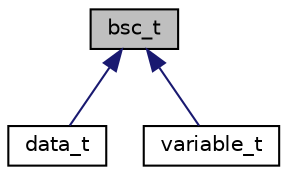 digraph "bsc_t"
{
 // INTERACTIVE_SVG=YES
 // LATEX_PDF_SIZE
  edge [fontname="Helvetica",fontsize="10",labelfontname="Helvetica",labelfontsize="10"];
  node [fontname="Helvetica",fontsize="10",shape=record];
  Node1 [label="bsc_t",height=0.2,width=0.4,color="black", fillcolor="grey75", style="filled", fontcolor="black",tooltip="Basic structure class that provides type translation and buffer management."];
  Node1 -> Node2 [dir="back",color="midnightblue",fontsize="10",style="solid",fontname="Helvetica"];
  Node2 [label="data_t",height=0.2,width=0.4,color="black", fillcolor="white", style="filled",URL="$structdata__t.html",tooltip=" "];
  Node1 -> Node3 [dir="back",color="midnightblue",fontsize="10",style="solid",fontname="Helvetica"];
  Node3 [label="variable_t",height=0.2,width=0.4,color="black", fillcolor="white", style="filled",URL="$structvariable__t.html",tooltip=" "];
}
